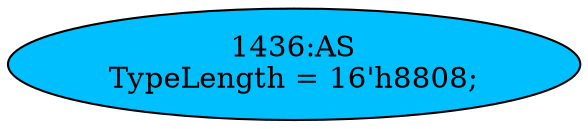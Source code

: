strict digraph "" {
	node [label="\N"];
	"1436:AS"	 [ast="<pyverilog.vparser.ast.Assign object at 0x7f37fb69a650>",
		def_var="['TypeLength']",
		fillcolor=deepskyblue,
		label="1436:AS
TypeLength = 16'h8808;",
		statements="[]",
		style=filled,
		typ=Assign,
		use_var="[]"];
}
